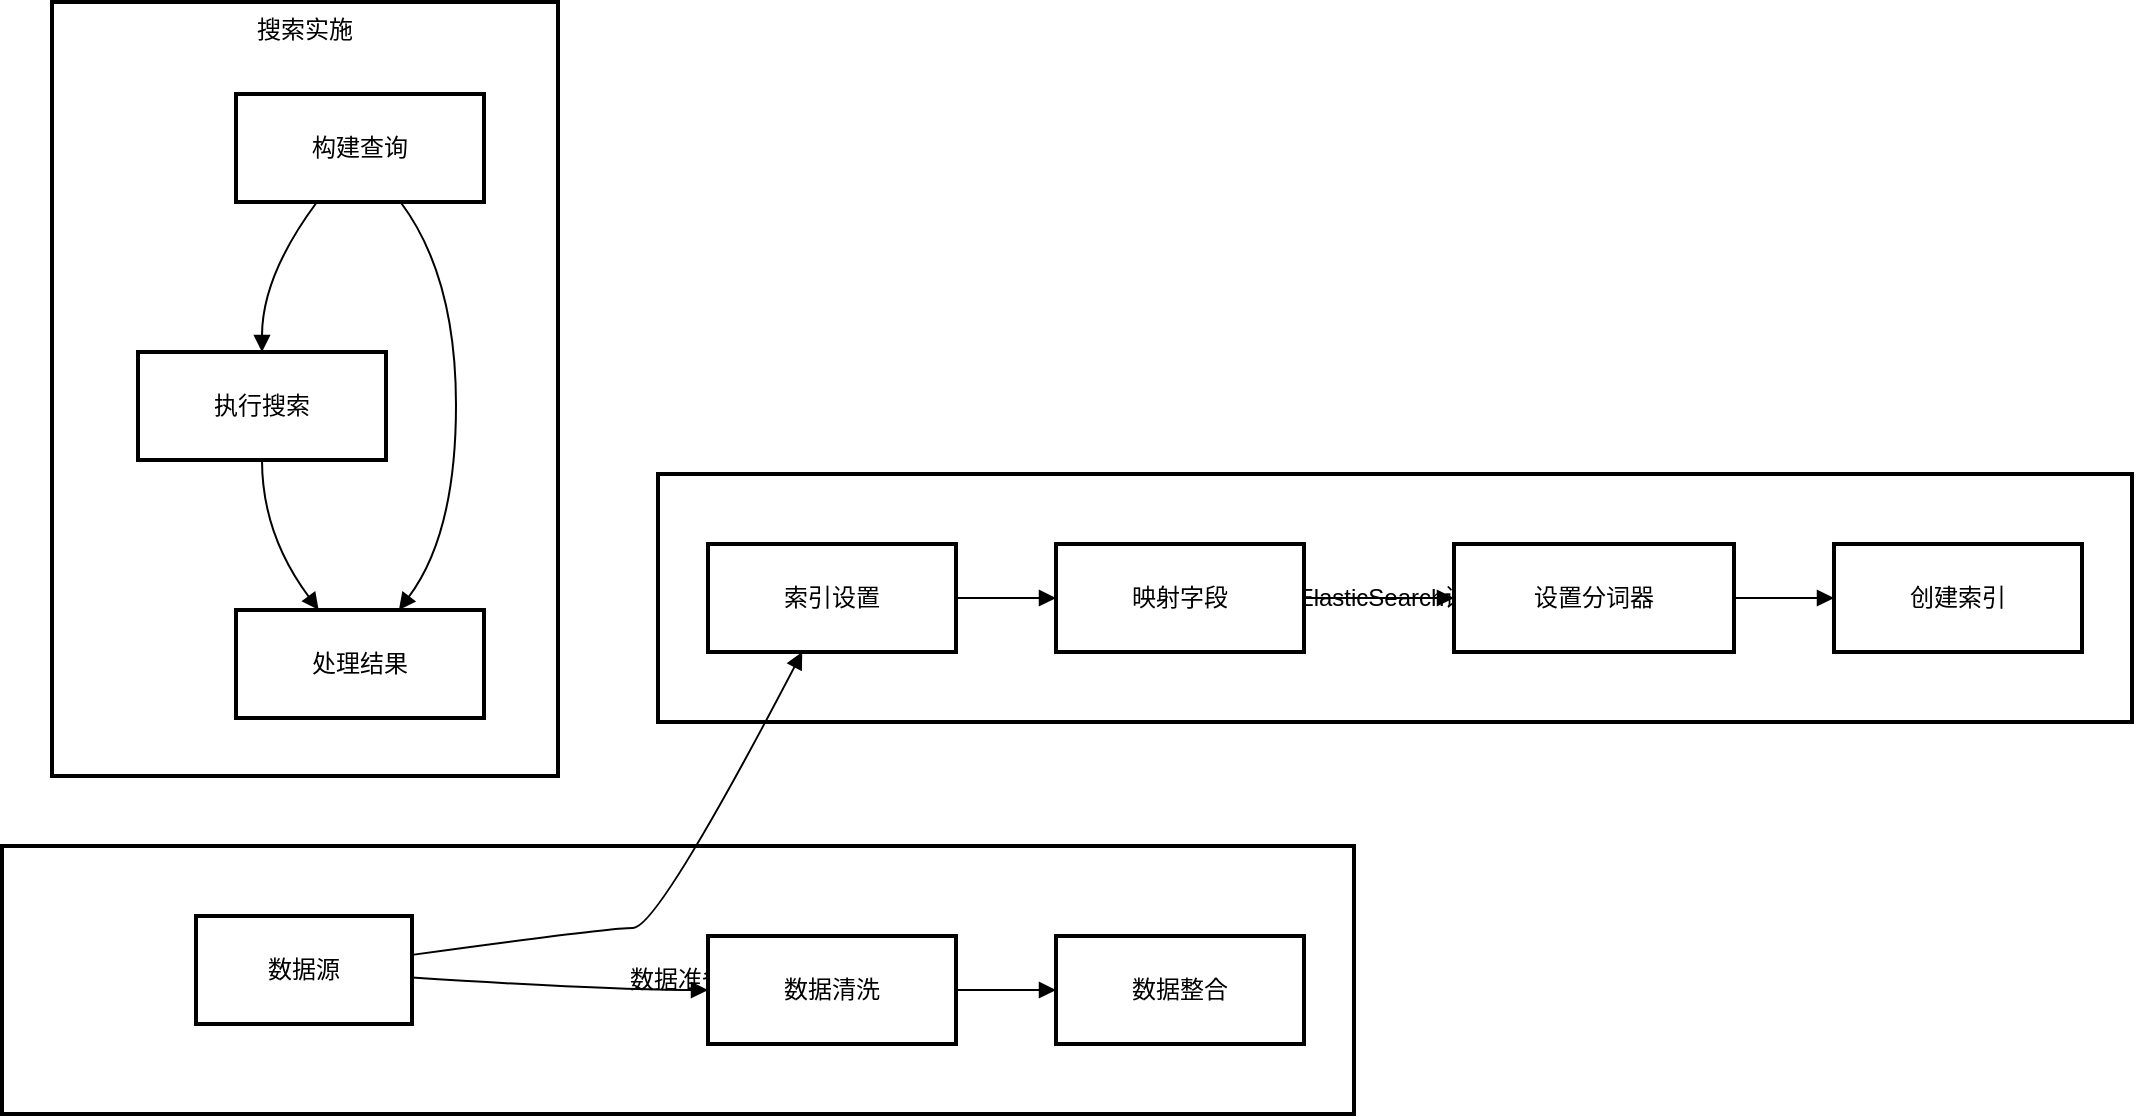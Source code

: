 <mxfile version="26.0.6">
  <diagram name="第 1 页" id="r0pgeHwPOANB0j0kI0Bq">
    <mxGraphModel>
      <root>
        <mxCell id="0" />
        <mxCell id="1" parent="0" />
        <mxCell id="2" value="搜索实施" style="whiteSpace=wrap;strokeWidth=2;verticalAlign=top;" vertex="1" parent="1">
          <mxGeometry x="33" y="8" width="253" height="387" as="geometry" />
        </mxCell>
        <mxCell id="3" value="构建查询" style="whiteSpace=wrap;strokeWidth=2;" vertex="1" parent="2">
          <mxGeometry x="92" y="46" width="124" height="54" as="geometry" />
        </mxCell>
        <mxCell id="4" value="执行搜索" style="whiteSpace=wrap;strokeWidth=2;" vertex="1" parent="2">
          <mxGeometry x="43" y="175" width="124" height="54" as="geometry" />
        </mxCell>
        <mxCell id="5" value="处理结果" style="whiteSpace=wrap;strokeWidth=2;" vertex="1" parent="2">
          <mxGeometry x="92" y="304" width="124" height="54" as="geometry" />
        </mxCell>
        <mxCell id="6" value="" style="curved=1;startArrow=none;endArrow=block;exitX=0.33;exitY=0.99;entryX=0.5;entryY=-0.01;" edge="1" parent="2" source="3" target="4">
          <mxGeometry relative="1" as="geometry">
            <Array as="points">
              <mxPoint x="105" y="137" />
            </Array>
          </mxGeometry>
        </mxCell>
        <mxCell id="7" value="" style="curved=1;startArrow=none;endArrow=block;exitX=0.5;exitY=0.99;entryX=0.33;entryY=-0.01;" edge="1" parent="2" source="4" target="5">
          <mxGeometry relative="1" as="geometry">
            <Array as="points">
              <mxPoint x="105" y="266" />
            </Array>
          </mxGeometry>
        </mxCell>
        <mxCell id="8" value="" style="curved=1;startArrow=none;endArrow=block;exitX=0.66;exitY=0.99;entryX=0.66;entryY=-0.01;" edge="1" parent="2" source="3" target="5">
          <mxGeometry relative="1" as="geometry">
            <Array as="points">
              <mxPoint x="202" y="137" />
              <mxPoint x="202" y="266" />
            </Array>
          </mxGeometry>
        </mxCell>
        <mxCell id="9" value="ElasticSearch设置" style="whiteSpace=wrap;strokeWidth=2;" vertex="1" parent="1">
          <mxGeometry x="336" y="244" width="737" height="124" as="geometry" />
        </mxCell>
        <mxCell id="10" value="数据准备" style="whiteSpace=wrap;strokeWidth=2;" vertex="1" parent="1">
          <mxGeometry x="8" y="430" width="676" height="134" as="geometry" />
        </mxCell>
        <mxCell id="11" value="数据源" style="whiteSpace=wrap;strokeWidth=2;" vertex="1" parent="1">
          <mxGeometry x="105" y="465" width="108" height="54" as="geometry" />
        </mxCell>
        <mxCell id="12" value="数据清洗" style="whiteSpace=wrap;strokeWidth=2;" vertex="1" parent="1">
          <mxGeometry x="361" y="475" width="124" height="54" as="geometry" />
        </mxCell>
        <mxCell id="13" value="数据整合" style="whiteSpace=wrap;strokeWidth=2;" vertex="1" parent="1">
          <mxGeometry x="535" y="475" width="124" height="54" as="geometry" />
        </mxCell>
        <mxCell id="14" value="索引设置" style="whiteSpace=wrap;strokeWidth=2;" vertex="1" parent="1">
          <mxGeometry x="361" y="279" width="124" height="54" as="geometry" />
        </mxCell>
        <mxCell id="15" value="映射字段" style="whiteSpace=wrap;strokeWidth=2;" vertex="1" parent="1">
          <mxGeometry x="535" y="279" width="124" height="54" as="geometry" />
        </mxCell>
        <mxCell id="16" value="设置分词器" style="whiteSpace=wrap;strokeWidth=2;" vertex="1" parent="1">
          <mxGeometry x="734" y="279" width="140" height="54" as="geometry" />
        </mxCell>
        <mxCell id="17" value="创建索引" style="whiteSpace=wrap;strokeWidth=2;" vertex="1" parent="1">
          <mxGeometry x="924" y="279" width="124" height="54" as="geometry" />
        </mxCell>
        <mxCell id="18" value="" style="curved=1;startArrow=none;endArrow=block;exitX=1;exitY=0.57;entryX=0;entryY=0.5;" edge="1" parent="1" source="11" target="12">
          <mxGeometry relative="1" as="geometry">
            <Array as="points">
              <mxPoint x="311" y="502" />
            </Array>
          </mxGeometry>
        </mxCell>
        <mxCell id="19" value="" style="curved=1;startArrow=none;endArrow=block;exitX=1;exitY=0.5;entryX=0;entryY=0.5;" edge="1" parent="1" source="12" target="13">
          <mxGeometry relative="1" as="geometry">
            <Array as="points" />
          </mxGeometry>
        </mxCell>
        <mxCell id="20" value="" style="curved=1;startArrow=none;endArrow=block;exitX=1;exitY=0.5;entryX=0;entryY=0.5;" edge="1" parent="1" source="14" target="15">
          <mxGeometry relative="1" as="geometry">
            <Array as="points" />
          </mxGeometry>
        </mxCell>
        <mxCell id="21" value="" style="curved=1;startArrow=none;endArrow=block;exitX=1;exitY=0.5;entryX=0;entryY=0.5;" edge="1" parent="1" source="15" target="16">
          <mxGeometry relative="1" as="geometry">
            <Array as="points" />
          </mxGeometry>
        </mxCell>
        <mxCell id="22" value="" style="curved=1;startArrow=none;endArrow=block;exitX=1;exitY=0.5;entryX=0;entryY=0.5;" edge="1" parent="1" source="16" target="17">
          <mxGeometry relative="1" as="geometry">
            <Array as="points" />
          </mxGeometry>
        </mxCell>
        <mxCell id="23" value="" style="curved=1;startArrow=none;endArrow=block;exitX=1;exitY=0.36;entryX=0.38;entryY=1;" edge="1" parent="1" source="11" target="14">
          <mxGeometry relative="1" as="geometry">
            <Array as="points">
              <mxPoint x="311" y="471" />
              <mxPoint x="336" y="471" />
            </Array>
          </mxGeometry>
        </mxCell>
      </root>
    </mxGraphModel>
  </diagram>
</mxfile>
